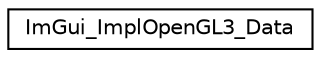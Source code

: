 digraph "Graphical Class Hierarchy"
{
 // LATEX_PDF_SIZE
  edge [fontname="Helvetica",fontsize="10",labelfontname="Helvetica",labelfontsize="10"];
  node [fontname="Helvetica",fontsize="10",shape=record];
  rankdir="LR";
  Node0 [label="ImGui_ImplOpenGL3_Data",height=0.2,width=0.4,color="black", fillcolor="white", style="filled",URL="$struct_im_gui___impl_open_g_l3___data.html",tooltip=" "];
}

